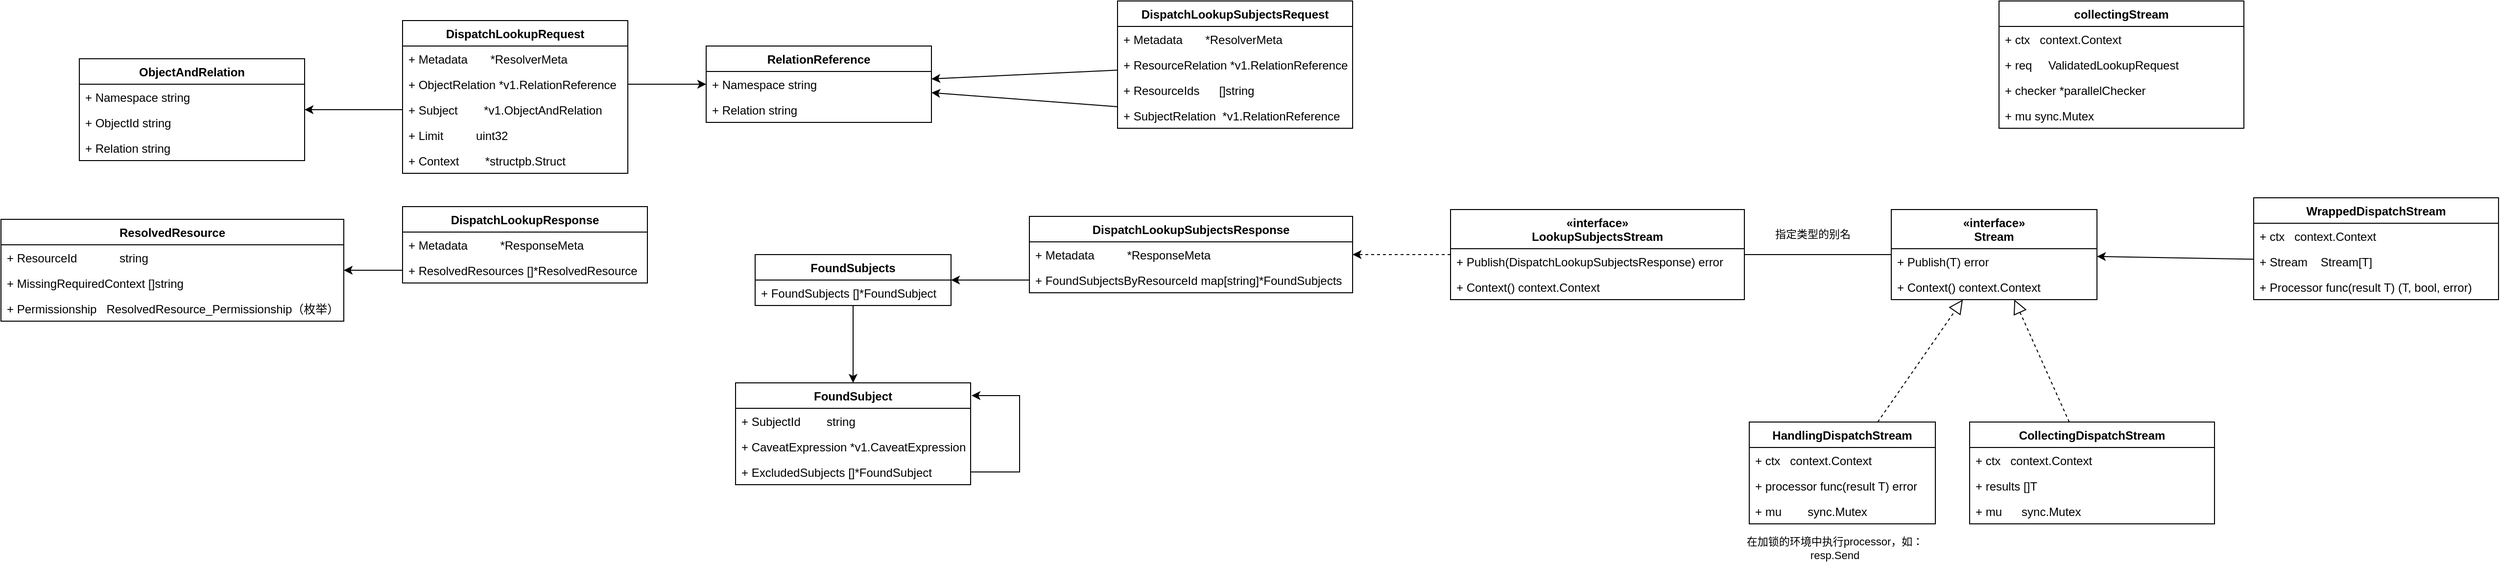 <mxfile version="21.7.0" type="github">
  <diagram name="Page-1" id="iC0thgxUVYK__gPRpz_t">
    <mxGraphModel dx="3787" dy="873" grid="1" gridSize="10" guides="1" tooltips="1" connect="1" arrows="1" fold="1" page="1" pageScale="1" pageWidth="827" pageHeight="1169" math="0" shadow="0">
      <root>
        <mxCell id="0" />
        <mxCell id="1" parent="0" />
        <mxCell id="QsHsOB6f3jQ-lLUn1vhu-1" value="DispatchLookupRequest" style="swimlane;fontStyle=1;align=center;verticalAlign=top;childLayout=stackLayout;horizontal=1;startSize=26;horizontalStack=0;resizeParent=1;resizeParentMax=0;resizeLast=0;collapsible=1;marginBottom=0;" vertex="1" parent="1">
          <mxGeometry x="-1810" y="1180" width="230" height="156" as="geometry" />
        </mxCell>
        <mxCell id="QsHsOB6f3jQ-lLUn1vhu-2" value="+ Metadata       *ResolverMeta" style="text;strokeColor=none;fillColor=none;align=left;verticalAlign=top;spacingLeft=4;spacingRight=4;overflow=hidden;rotatable=0;points=[[0,0.5],[1,0.5]];portConstraint=eastwest;" vertex="1" parent="QsHsOB6f3jQ-lLUn1vhu-1">
          <mxGeometry y="26" width="230" height="26" as="geometry" />
        </mxCell>
        <mxCell id="QsHsOB6f3jQ-lLUn1vhu-3" value="+ ObjectRelation *v1.RelationReference" style="text;strokeColor=none;fillColor=none;align=left;verticalAlign=top;spacingLeft=4;spacingRight=4;overflow=hidden;rotatable=0;points=[[0,0.5],[1,0.5]];portConstraint=eastwest;" vertex="1" parent="QsHsOB6f3jQ-lLUn1vhu-1">
          <mxGeometry y="52" width="230" height="26" as="geometry" />
        </mxCell>
        <mxCell id="QsHsOB6f3jQ-lLUn1vhu-4" value="+ Subject        *v1.ObjectAndRelation" style="text;strokeColor=none;fillColor=none;align=left;verticalAlign=top;spacingLeft=4;spacingRight=4;overflow=hidden;rotatable=0;points=[[0,0.5],[1,0.5]];portConstraint=eastwest;" vertex="1" parent="QsHsOB6f3jQ-lLUn1vhu-1">
          <mxGeometry y="78" width="230" height="26" as="geometry" />
        </mxCell>
        <mxCell id="QsHsOB6f3jQ-lLUn1vhu-6" value="+ Limit          uint32" style="text;strokeColor=none;fillColor=none;align=left;verticalAlign=top;spacingLeft=4;spacingRight=4;overflow=hidden;rotatable=0;points=[[0,0.5],[1,0.5]];portConstraint=eastwest;" vertex="1" parent="QsHsOB6f3jQ-lLUn1vhu-1">
          <mxGeometry y="104" width="230" height="26" as="geometry" />
        </mxCell>
        <mxCell id="QsHsOB6f3jQ-lLUn1vhu-5" value="+ Context        *structpb.Struct" style="text;strokeColor=none;fillColor=none;align=left;verticalAlign=top;spacingLeft=4;spacingRight=4;overflow=hidden;rotatable=0;points=[[0,0.5],[1,0.5]];portConstraint=eastwest;" vertex="1" parent="QsHsOB6f3jQ-lLUn1vhu-1">
          <mxGeometry y="130" width="230" height="26" as="geometry" />
        </mxCell>
        <mxCell id="QsHsOB6f3jQ-lLUn1vhu-7" value="RelationReference" style="swimlane;fontStyle=1;align=center;verticalAlign=top;childLayout=stackLayout;horizontal=1;startSize=26;horizontalStack=0;resizeParent=1;resizeParentMax=0;resizeLast=0;collapsible=1;marginBottom=0;" vertex="1" parent="1">
          <mxGeometry x="-1500" y="1206" width="230" height="78" as="geometry" />
        </mxCell>
        <mxCell id="QsHsOB6f3jQ-lLUn1vhu-8" value="+ Namespace string" style="text;strokeColor=none;fillColor=none;align=left;verticalAlign=top;spacingLeft=4;spacingRight=4;overflow=hidden;rotatable=0;points=[[0,0.5],[1,0.5]];portConstraint=eastwest;" vertex="1" parent="QsHsOB6f3jQ-lLUn1vhu-7">
          <mxGeometry y="26" width="230" height="26" as="geometry" />
        </mxCell>
        <mxCell id="QsHsOB6f3jQ-lLUn1vhu-9" value="+ Relation string" style="text;strokeColor=none;fillColor=none;align=left;verticalAlign=top;spacingLeft=4;spacingRight=4;overflow=hidden;rotatable=0;points=[[0,0.5],[1,0.5]];portConstraint=eastwest;" vertex="1" parent="QsHsOB6f3jQ-lLUn1vhu-7">
          <mxGeometry y="52" width="230" height="26" as="geometry" />
        </mxCell>
        <mxCell id="QsHsOB6f3jQ-lLUn1vhu-13" style="rounded=0;orthogonalLoop=1;jettySize=auto;html=1;strokeColor=default;" edge="1" parent="1" source="QsHsOB6f3jQ-lLUn1vhu-3" target="QsHsOB6f3jQ-lLUn1vhu-7">
          <mxGeometry relative="1" as="geometry" />
        </mxCell>
        <mxCell id="QsHsOB6f3jQ-lLUn1vhu-14" value="ObjectAndRelation" style="swimlane;fontStyle=1;align=center;verticalAlign=top;childLayout=stackLayout;horizontal=1;startSize=26;horizontalStack=0;resizeParent=1;resizeParentMax=0;resizeLast=0;collapsible=1;marginBottom=0;" vertex="1" parent="1">
          <mxGeometry x="-2140" y="1219" width="230" height="104" as="geometry" />
        </mxCell>
        <mxCell id="QsHsOB6f3jQ-lLUn1vhu-17" value="+ Namespace string" style="text;strokeColor=none;fillColor=none;align=left;verticalAlign=top;spacingLeft=4;spacingRight=4;overflow=hidden;rotatable=0;points=[[0,0.5],[1,0.5]];portConstraint=eastwest;" vertex="1" parent="QsHsOB6f3jQ-lLUn1vhu-14">
          <mxGeometry y="26" width="230" height="26" as="geometry" />
        </mxCell>
        <mxCell id="QsHsOB6f3jQ-lLUn1vhu-15" value="+ ObjectId string" style="text;strokeColor=none;fillColor=none;align=left;verticalAlign=top;spacingLeft=4;spacingRight=4;overflow=hidden;rotatable=0;points=[[0,0.5],[1,0.5]];portConstraint=eastwest;" vertex="1" parent="QsHsOB6f3jQ-lLUn1vhu-14">
          <mxGeometry y="52" width="230" height="26" as="geometry" />
        </mxCell>
        <mxCell id="QsHsOB6f3jQ-lLUn1vhu-16" value="+ Relation string" style="text;strokeColor=none;fillColor=none;align=left;verticalAlign=top;spacingLeft=4;spacingRight=4;overflow=hidden;rotatable=0;points=[[0,0.5],[1,0.5]];portConstraint=eastwest;" vertex="1" parent="QsHsOB6f3jQ-lLUn1vhu-14">
          <mxGeometry y="78" width="230" height="26" as="geometry" />
        </mxCell>
        <mxCell id="QsHsOB6f3jQ-lLUn1vhu-18" style="edgeStyle=none;shape=connector;rounded=0;orthogonalLoop=1;jettySize=auto;html=1;labelBackgroundColor=default;strokeColor=default;fontFamily=Helvetica;fontSize=11;fontColor=default;endArrow=classic;" edge="1" parent="1" source="QsHsOB6f3jQ-lLUn1vhu-4" target="QsHsOB6f3jQ-lLUn1vhu-14">
          <mxGeometry relative="1" as="geometry" />
        </mxCell>
        <mxCell id="QsHsOB6f3jQ-lLUn1vhu-19" value="DispatchLookupResponse" style="swimlane;fontStyle=1;align=center;verticalAlign=top;childLayout=stackLayout;horizontal=1;startSize=26;horizontalStack=0;resizeParent=1;resizeParentMax=0;resizeLast=0;collapsible=1;marginBottom=0;" vertex="1" parent="1">
          <mxGeometry x="-1810" y="1370" width="250" height="78" as="geometry" />
        </mxCell>
        <mxCell id="QsHsOB6f3jQ-lLUn1vhu-20" value="+ Metadata          *ResponseMeta" style="text;strokeColor=none;fillColor=none;align=left;verticalAlign=top;spacingLeft=4;spacingRight=4;overflow=hidden;rotatable=0;points=[[0,0.5],[1,0.5]];portConstraint=eastwest;" vertex="1" parent="QsHsOB6f3jQ-lLUn1vhu-19">
          <mxGeometry y="26" width="250" height="26" as="geometry" />
        </mxCell>
        <mxCell id="QsHsOB6f3jQ-lLUn1vhu-21" value="+ ResolvedResources []*ResolvedResource" style="text;strokeColor=none;fillColor=none;align=left;verticalAlign=top;spacingLeft=4;spacingRight=4;overflow=hidden;rotatable=0;points=[[0,0.5],[1,0.5]];portConstraint=eastwest;" vertex="1" parent="QsHsOB6f3jQ-lLUn1vhu-19">
          <mxGeometry y="52" width="250" height="26" as="geometry" />
        </mxCell>
        <mxCell id="QsHsOB6f3jQ-lLUn1vhu-25" value="ResolvedResource" style="swimlane;fontStyle=1;align=center;verticalAlign=top;childLayout=stackLayout;horizontal=1;startSize=26;horizontalStack=0;resizeParent=1;resizeParentMax=0;resizeLast=0;collapsible=1;marginBottom=0;" vertex="1" parent="1">
          <mxGeometry x="-2220" y="1383" width="350" height="104" as="geometry" />
        </mxCell>
        <mxCell id="QsHsOB6f3jQ-lLUn1vhu-26" value="+ ResourceId             string" style="text;strokeColor=none;fillColor=none;align=left;verticalAlign=top;spacingLeft=4;spacingRight=4;overflow=hidden;rotatable=0;points=[[0,0.5],[1,0.5]];portConstraint=eastwest;" vertex="1" parent="QsHsOB6f3jQ-lLUn1vhu-25">
          <mxGeometry y="26" width="350" height="26" as="geometry" />
        </mxCell>
        <mxCell id="QsHsOB6f3jQ-lLUn1vhu-27" value="+ MissingRequiredContext []string" style="text;strokeColor=none;fillColor=none;align=left;verticalAlign=top;spacingLeft=4;spacingRight=4;overflow=hidden;rotatable=0;points=[[0,0.5],[1,0.5]];portConstraint=eastwest;" vertex="1" parent="QsHsOB6f3jQ-lLUn1vhu-25">
          <mxGeometry y="52" width="350" height="26" as="geometry" />
        </mxCell>
        <mxCell id="QsHsOB6f3jQ-lLUn1vhu-28" value="+ Permissionship   ResolvedResource_Permissionship（枚举）" style="text;strokeColor=none;fillColor=none;align=left;verticalAlign=top;spacingLeft=4;spacingRight=4;overflow=hidden;rotatable=0;points=[[0,0.5],[1,0.5]];portConstraint=eastwest;" vertex="1" parent="QsHsOB6f3jQ-lLUn1vhu-25">
          <mxGeometry y="78" width="350" height="26" as="geometry" />
        </mxCell>
        <mxCell id="QsHsOB6f3jQ-lLUn1vhu-29" style="edgeStyle=none;shape=connector;rounded=0;orthogonalLoop=1;jettySize=auto;html=1;labelBackgroundColor=default;strokeColor=default;fontFamily=Helvetica;fontSize=11;fontColor=default;endArrow=classic;" edge="1" parent="1" source="QsHsOB6f3jQ-lLUn1vhu-21" target="QsHsOB6f3jQ-lLUn1vhu-25">
          <mxGeometry relative="1" as="geometry" />
        </mxCell>
        <mxCell id="QsHsOB6f3jQ-lLUn1vhu-30" value="DispatchLookupSubjectsRequest" style="swimlane;fontStyle=1;align=center;verticalAlign=top;childLayout=stackLayout;horizontal=1;startSize=26;horizontalStack=0;resizeParent=1;resizeParentMax=0;resizeLast=0;collapsible=1;marginBottom=0;" vertex="1" parent="1">
          <mxGeometry x="-1080" y="1160" width="240" height="130" as="geometry" />
        </mxCell>
        <mxCell id="QsHsOB6f3jQ-lLUn1vhu-31" value="+ Metadata       *ResolverMeta" style="text;strokeColor=none;fillColor=none;align=left;verticalAlign=top;spacingLeft=4;spacingRight=4;overflow=hidden;rotatable=0;points=[[0,0.5],[1,0.5]];portConstraint=eastwest;" vertex="1" parent="QsHsOB6f3jQ-lLUn1vhu-30">
          <mxGeometry y="26" width="240" height="26" as="geometry" />
        </mxCell>
        <mxCell id="QsHsOB6f3jQ-lLUn1vhu-32" value="+ ResourceRelation *v1.RelationReference" style="text;strokeColor=none;fillColor=none;align=left;verticalAlign=top;spacingLeft=4;spacingRight=4;overflow=hidden;rotatable=0;points=[[0,0.5],[1,0.5]];portConstraint=eastwest;" vertex="1" parent="QsHsOB6f3jQ-lLUn1vhu-30">
          <mxGeometry y="52" width="240" height="26" as="geometry" />
        </mxCell>
        <mxCell id="QsHsOB6f3jQ-lLUn1vhu-33" value="+ ResourceIds      []string" style="text;strokeColor=none;fillColor=none;align=left;verticalAlign=top;spacingLeft=4;spacingRight=4;overflow=hidden;rotatable=0;points=[[0,0.5],[1,0.5]];portConstraint=eastwest;" vertex="1" parent="QsHsOB6f3jQ-lLUn1vhu-30">
          <mxGeometry y="78" width="240" height="26" as="geometry" />
        </mxCell>
        <mxCell id="QsHsOB6f3jQ-lLUn1vhu-34" value="+ SubjectRelation  *v1.RelationReference" style="text;strokeColor=none;fillColor=none;align=left;verticalAlign=top;spacingLeft=4;spacingRight=4;overflow=hidden;rotatable=0;points=[[0,0.5],[1,0.5]];portConstraint=eastwest;" vertex="1" parent="QsHsOB6f3jQ-lLUn1vhu-30">
          <mxGeometry y="104" width="240" height="26" as="geometry" />
        </mxCell>
        <mxCell id="QsHsOB6f3jQ-lLUn1vhu-36" style="edgeStyle=none;shape=connector;rounded=0;orthogonalLoop=1;jettySize=auto;html=1;labelBackgroundColor=default;strokeColor=default;fontFamily=Helvetica;fontSize=11;fontColor=default;endArrow=classic;" edge="1" parent="1" source="QsHsOB6f3jQ-lLUn1vhu-34" target="QsHsOB6f3jQ-lLUn1vhu-7">
          <mxGeometry relative="1" as="geometry" />
        </mxCell>
        <mxCell id="QsHsOB6f3jQ-lLUn1vhu-38" style="edgeStyle=none;shape=connector;rounded=0;orthogonalLoop=1;jettySize=auto;html=1;labelBackgroundColor=default;strokeColor=default;fontFamily=Helvetica;fontSize=11;fontColor=default;endArrow=classic;" edge="1" parent="1" source="QsHsOB6f3jQ-lLUn1vhu-32" target="QsHsOB6f3jQ-lLUn1vhu-7">
          <mxGeometry relative="1" as="geometry" />
        </mxCell>
        <mxCell id="QsHsOB6f3jQ-lLUn1vhu-39" value="«interface»&#xa;Stream" style="swimlane;fontStyle=1;align=center;verticalAlign=top;childLayout=stackLayout;horizontal=1;startSize=40;horizontalStack=0;resizeParent=1;resizeParentMax=0;resizeLast=0;collapsible=1;marginBottom=0;" vertex="1" parent="1">
          <mxGeometry x="-290" y="1373" width="210" height="92" as="geometry" />
        </mxCell>
        <mxCell id="QsHsOB6f3jQ-lLUn1vhu-40" value="+ Publish(T) error" style="text;strokeColor=none;fillColor=none;align=left;verticalAlign=top;spacingLeft=4;spacingRight=4;overflow=hidden;rotatable=0;points=[[0,0.5],[1,0.5]];portConstraint=eastwest;" vertex="1" parent="QsHsOB6f3jQ-lLUn1vhu-39">
          <mxGeometry y="40" width="210" height="26" as="geometry" />
        </mxCell>
        <mxCell id="QsHsOB6f3jQ-lLUn1vhu-41" value="+ Context() context.Context" style="text;strokeColor=none;fillColor=none;align=left;verticalAlign=top;spacingLeft=4;spacingRight=4;overflow=hidden;rotatable=0;points=[[0,0.5],[1,0.5]];portConstraint=eastwest;" vertex="1" parent="QsHsOB6f3jQ-lLUn1vhu-39">
          <mxGeometry y="66" width="210" height="26" as="geometry" />
        </mxCell>
        <mxCell id="QsHsOB6f3jQ-lLUn1vhu-42" value="WrappedDispatchStream" style="swimlane;fontStyle=1;align=center;verticalAlign=top;childLayout=stackLayout;horizontal=1;startSize=26;horizontalStack=0;resizeParent=1;resizeParentMax=0;resizeLast=0;collapsible=1;marginBottom=0;" vertex="1" parent="1">
          <mxGeometry x="80" y="1361" width="250" height="104" as="geometry" />
        </mxCell>
        <mxCell id="QsHsOB6f3jQ-lLUn1vhu-43" value="+ ctx   context.Context" style="text;strokeColor=none;fillColor=none;align=left;verticalAlign=top;spacingLeft=4;spacingRight=4;overflow=hidden;rotatable=0;points=[[0,0.5],[1,0.5]];portConstraint=eastwest;" vertex="1" parent="QsHsOB6f3jQ-lLUn1vhu-42">
          <mxGeometry y="26" width="250" height="26" as="geometry" />
        </mxCell>
        <mxCell id="QsHsOB6f3jQ-lLUn1vhu-44" value="+ Stream    Stream[T]" style="text;strokeColor=none;fillColor=none;align=left;verticalAlign=top;spacingLeft=4;spacingRight=4;overflow=hidden;rotatable=0;points=[[0,0.5],[1,0.5]];portConstraint=eastwest;" vertex="1" parent="QsHsOB6f3jQ-lLUn1vhu-42">
          <mxGeometry y="52" width="250" height="26" as="geometry" />
        </mxCell>
        <mxCell id="QsHsOB6f3jQ-lLUn1vhu-45" value="+ Processor func(result T) (T, bool, error)" style="text;strokeColor=none;fillColor=none;align=left;verticalAlign=top;spacingLeft=4;spacingRight=4;overflow=hidden;rotatable=0;points=[[0,0.5],[1,0.5]];portConstraint=eastwest;" vertex="1" parent="QsHsOB6f3jQ-lLUn1vhu-42">
          <mxGeometry y="78" width="250" height="26" as="geometry" />
        </mxCell>
        <mxCell id="QsHsOB6f3jQ-lLUn1vhu-46" value="CollectingDispatchStream" style="swimlane;fontStyle=1;align=center;verticalAlign=top;childLayout=stackLayout;horizontal=1;startSize=26;horizontalStack=0;resizeParent=1;resizeParentMax=0;resizeLast=0;collapsible=1;marginBottom=0;" vertex="1" parent="1">
          <mxGeometry x="-210" y="1590" width="250" height="104" as="geometry" />
        </mxCell>
        <mxCell id="QsHsOB6f3jQ-lLUn1vhu-47" value="+ ctx   context.Context" style="text;strokeColor=none;fillColor=none;align=left;verticalAlign=top;spacingLeft=4;spacingRight=4;overflow=hidden;rotatable=0;points=[[0,0.5],[1,0.5]];portConstraint=eastwest;" vertex="1" parent="QsHsOB6f3jQ-lLUn1vhu-46">
          <mxGeometry y="26" width="250" height="26" as="geometry" />
        </mxCell>
        <mxCell id="QsHsOB6f3jQ-lLUn1vhu-48" value="+ results []T" style="text;strokeColor=none;fillColor=none;align=left;verticalAlign=top;spacingLeft=4;spacingRight=4;overflow=hidden;rotatable=0;points=[[0,0.5],[1,0.5]];portConstraint=eastwest;" vertex="1" parent="QsHsOB6f3jQ-lLUn1vhu-46">
          <mxGeometry y="52" width="250" height="26" as="geometry" />
        </mxCell>
        <mxCell id="QsHsOB6f3jQ-lLUn1vhu-49" value="+ mu      sync.Mutex" style="text;strokeColor=none;fillColor=none;align=left;verticalAlign=top;spacingLeft=4;spacingRight=4;overflow=hidden;rotatable=0;points=[[0,0.5],[1,0.5]];portConstraint=eastwest;" vertex="1" parent="QsHsOB6f3jQ-lLUn1vhu-46">
          <mxGeometry y="78" width="250" height="26" as="geometry" />
        </mxCell>
        <mxCell id="QsHsOB6f3jQ-lLUn1vhu-51" value="collectingStream" style="swimlane;fontStyle=1;align=center;verticalAlign=top;childLayout=stackLayout;horizontal=1;startSize=26;horizontalStack=0;resizeParent=1;resizeParentMax=0;resizeLast=0;collapsible=1;marginBottom=0;" vertex="1" parent="1">
          <mxGeometry x="-180" y="1160" width="250" height="130" as="geometry" />
        </mxCell>
        <mxCell id="QsHsOB6f3jQ-lLUn1vhu-52" value="+ ctx   context.Context" style="text;strokeColor=none;fillColor=none;align=left;verticalAlign=top;spacingLeft=4;spacingRight=4;overflow=hidden;rotatable=0;points=[[0,0.5],[1,0.5]];portConstraint=eastwest;" vertex="1" parent="QsHsOB6f3jQ-lLUn1vhu-51">
          <mxGeometry y="26" width="250" height="26" as="geometry" />
        </mxCell>
        <mxCell id="QsHsOB6f3jQ-lLUn1vhu-53" value="+ req     ValidatedLookupRequest" style="text;strokeColor=none;fillColor=none;align=left;verticalAlign=top;spacingLeft=4;spacingRight=4;overflow=hidden;rotatable=0;points=[[0,0.5],[1,0.5]];portConstraint=eastwest;" vertex="1" parent="QsHsOB6f3jQ-lLUn1vhu-51">
          <mxGeometry y="52" width="250" height="26" as="geometry" />
        </mxCell>
        <mxCell id="QsHsOB6f3jQ-lLUn1vhu-54" value="+ checker *parallelChecker" style="text;strokeColor=none;fillColor=none;align=left;verticalAlign=top;spacingLeft=4;spacingRight=4;overflow=hidden;rotatable=0;points=[[0,0.5],[1,0.5]];portConstraint=eastwest;" vertex="1" parent="QsHsOB6f3jQ-lLUn1vhu-51">
          <mxGeometry y="78" width="250" height="26" as="geometry" />
        </mxCell>
        <mxCell id="QsHsOB6f3jQ-lLUn1vhu-55" value="+ mu sync.Mutex" style="text;strokeColor=none;fillColor=none;align=left;verticalAlign=top;spacingLeft=4;spacingRight=4;overflow=hidden;rotatable=0;points=[[0,0.5],[1,0.5]];portConstraint=eastwest;" vertex="1" parent="QsHsOB6f3jQ-lLUn1vhu-51">
          <mxGeometry y="104" width="250" height="26" as="geometry" />
        </mxCell>
        <mxCell id="QsHsOB6f3jQ-lLUn1vhu-56" value="" style="endArrow=block;dashed=1;endFill=0;endSize=12;html=1;" edge="1" parent="1" source="QsHsOB6f3jQ-lLUn1vhu-46" target="QsHsOB6f3jQ-lLUn1vhu-39">
          <mxGeometry width="160" relative="1" as="geometry">
            <mxPoint x="-545" y="1846" as="sourcePoint" />
            <mxPoint x="-545" y="1638" as="targetPoint" />
          </mxGeometry>
        </mxCell>
        <mxCell id="QsHsOB6f3jQ-lLUn1vhu-79" style="edgeStyle=none;shape=connector;rounded=0;orthogonalLoop=1;jettySize=auto;html=1;entryX=1;entryY=0.5;entryDx=0;entryDy=0;labelBackgroundColor=default;strokeColor=default;fontFamily=Helvetica;fontSize=11;fontColor=default;endArrow=classic;dashed=1;" edge="1" parent="1" source="QsHsOB6f3jQ-lLUn1vhu-80" target="QsHsOB6f3jQ-lLUn1vhu-67">
          <mxGeometry relative="1" as="geometry">
            <mxPoint x="-740" y="1419" as="sourcePoint" />
          </mxGeometry>
        </mxCell>
        <mxCell id="QsHsOB6f3jQ-lLUn1vhu-66" value="DispatchLookupSubjectsResponse" style="swimlane;fontStyle=1;align=center;verticalAlign=top;childLayout=stackLayout;horizontal=1;startSize=26;horizontalStack=0;resizeParent=1;resizeParentMax=0;resizeLast=0;collapsible=1;marginBottom=0;" vertex="1" parent="1">
          <mxGeometry x="-1170" y="1380" width="330" height="78" as="geometry" />
        </mxCell>
        <mxCell id="QsHsOB6f3jQ-lLUn1vhu-67" value="+ Metadata          *ResponseMeta" style="text;strokeColor=none;fillColor=none;align=left;verticalAlign=top;spacingLeft=4;spacingRight=4;overflow=hidden;rotatable=0;points=[[0,0.5],[1,0.5]];portConstraint=eastwest;" vertex="1" parent="QsHsOB6f3jQ-lLUn1vhu-66">
          <mxGeometry y="26" width="330" height="26" as="geometry" />
        </mxCell>
        <mxCell id="QsHsOB6f3jQ-lLUn1vhu-68" value="+ FoundSubjectsByResourceId map[string]*FoundSubjects" style="text;strokeColor=none;fillColor=none;align=left;verticalAlign=top;spacingLeft=4;spacingRight=4;overflow=hidden;rotatable=0;points=[[0,0.5],[1,0.5]];portConstraint=eastwest;" vertex="1" parent="QsHsOB6f3jQ-lLUn1vhu-66">
          <mxGeometry y="52" width="330" height="26" as="geometry" />
        </mxCell>
        <mxCell id="QsHsOB6f3jQ-lLUn1vhu-69" value="FoundSubjects" style="swimlane;fontStyle=1;align=center;verticalAlign=top;childLayout=stackLayout;horizontal=1;startSize=26;horizontalStack=0;resizeParent=1;resizeParentMax=0;resizeLast=0;collapsible=1;marginBottom=0;" vertex="1" parent="1">
          <mxGeometry x="-1450" y="1419" width="200" height="52" as="geometry" />
        </mxCell>
        <mxCell id="QsHsOB6f3jQ-lLUn1vhu-70" value="+ FoundSubjects []*FoundSubject" style="text;strokeColor=none;fillColor=none;align=left;verticalAlign=top;spacingLeft=4;spacingRight=4;overflow=hidden;rotatable=0;points=[[0,0.5],[1,0.5]];portConstraint=eastwest;" vertex="1" parent="QsHsOB6f3jQ-lLUn1vhu-69">
          <mxGeometry y="26" width="200" height="26" as="geometry" />
        </mxCell>
        <mxCell id="QsHsOB6f3jQ-lLUn1vhu-72" value="FoundSubject" style="swimlane;fontStyle=1;align=center;verticalAlign=top;childLayout=stackLayout;horizontal=1;startSize=26;horizontalStack=0;resizeParent=1;resizeParentMax=0;resizeLast=0;collapsible=1;marginBottom=0;" vertex="1" parent="1">
          <mxGeometry x="-1470" y="1550" width="240" height="104" as="geometry" />
        </mxCell>
        <mxCell id="QsHsOB6f3jQ-lLUn1vhu-73" value="+ SubjectId        string" style="text;strokeColor=none;fillColor=none;align=left;verticalAlign=top;spacingLeft=4;spacingRight=4;overflow=hidden;rotatable=0;points=[[0,0.5],[1,0.5]];portConstraint=eastwest;" vertex="1" parent="QsHsOB6f3jQ-lLUn1vhu-72">
          <mxGeometry y="26" width="240" height="26" as="geometry" />
        </mxCell>
        <mxCell id="QsHsOB6f3jQ-lLUn1vhu-74" value="+ CaveatExpression *v1.CaveatExpression" style="text;strokeColor=none;fillColor=none;align=left;verticalAlign=top;spacingLeft=4;spacingRight=4;overflow=hidden;rotatable=0;points=[[0,0.5],[1,0.5]];portConstraint=eastwest;" vertex="1" parent="QsHsOB6f3jQ-lLUn1vhu-72">
          <mxGeometry y="52" width="240" height="26" as="geometry" />
        </mxCell>
        <mxCell id="QsHsOB6f3jQ-lLUn1vhu-76" style="edgeStyle=orthogonalEdgeStyle;shape=connector;rounded=0;orthogonalLoop=1;jettySize=auto;html=1;labelBackgroundColor=default;strokeColor=default;fontFamily=Helvetica;fontSize=11;fontColor=default;endArrow=classic;entryX=1.004;entryY=0.125;entryDx=0;entryDy=0;entryPerimeter=0;" edge="1" parent="QsHsOB6f3jQ-lLUn1vhu-72" source="QsHsOB6f3jQ-lLUn1vhu-75" target="QsHsOB6f3jQ-lLUn1vhu-72">
          <mxGeometry relative="1" as="geometry">
            <mxPoint x="380" y="80" as="targetPoint" />
            <Array as="points">
              <mxPoint x="290" y="91" />
              <mxPoint x="290" y="13" />
            </Array>
          </mxGeometry>
        </mxCell>
        <mxCell id="QsHsOB6f3jQ-lLUn1vhu-75" value="+ ExcludedSubjects []*FoundSubject" style="text;strokeColor=none;fillColor=none;align=left;verticalAlign=top;spacingLeft=4;spacingRight=4;overflow=hidden;rotatable=0;points=[[0,0.5],[1,0.5]];portConstraint=eastwest;" vertex="1" parent="QsHsOB6f3jQ-lLUn1vhu-72">
          <mxGeometry y="78" width="240" height="26" as="geometry" />
        </mxCell>
        <mxCell id="QsHsOB6f3jQ-lLUn1vhu-77" style="edgeStyle=none;shape=connector;rounded=0;orthogonalLoop=1;jettySize=auto;html=1;labelBackgroundColor=default;strokeColor=default;fontFamily=Helvetica;fontSize=11;fontColor=default;endArrow=classic;" edge="1" parent="1" source="QsHsOB6f3jQ-lLUn1vhu-70" target="QsHsOB6f3jQ-lLUn1vhu-72">
          <mxGeometry relative="1" as="geometry" />
        </mxCell>
        <mxCell id="QsHsOB6f3jQ-lLUn1vhu-78" style="edgeStyle=none;shape=connector;rounded=0;orthogonalLoop=1;jettySize=auto;html=1;labelBackgroundColor=default;strokeColor=default;fontFamily=Helvetica;fontSize=11;fontColor=default;endArrow=classic;" edge="1" parent="1" source="QsHsOB6f3jQ-lLUn1vhu-68" target="QsHsOB6f3jQ-lLUn1vhu-69">
          <mxGeometry relative="1" as="geometry" />
        </mxCell>
        <mxCell id="QsHsOB6f3jQ-lLUn1vhu-89" style="edgeStyle=none;shape=connector;rounded=0;orthogonalLoop=1;jettySize=auto;html=1;labelBackgroundColor=default;strokeColor=default;fontFamily=Helvetica;fontSize=11;fontColor=default;endArrow=none;endFill=0;" edge="1" parent="1" source="QsHsOB6f3jQ-lLUn1vhu-80" target="QsHsOB6f3jQ-lLUn1vhu-39">
          <mxGeometry relative="1" as="geometry" />
        </mxCell>
        <mxCell id="QsHsOB6f3jQ-lLUn1vhu-80" value="«interface»&#xa;LookupSubjectsStream" style="swimlane;fontStyle=1;align=center;verticalAlign=top;childLayout=stackLayout;horizontal=1;startSize=40;horizontalStack=0;resizeParent=1;resizeParentMax=0;resizeLast=0;collapsible=1;marginBottom=0;" vertex="1" parent="1">
          <mxGeometry x="-740" y="1373" width="300" height="92" as="geometry" />
        </mxCell>
        <mxCell id="QsHsOB6f3jQ-lLUn1vhu-81" value="+ Publish(DispatchLookupSubjectsResponse) error" style="text;strokeColor=none;fillColor=none;align=left;verticalAlign=top;spacingLeft=4;spacingRight=4;overflow=hidden;rotatable=0;points=[[0,0.5],[1,0.5]];portConstraint=eastwest;" vertex="1" parent="QsHsOB6f3jQ-lLUn1vhu-80">
          <mxGeometry y="40" width="300" height="26" as="geometry" />
        </mxCell>
        <mxCell id="QsHsOB6f3jQ-lLUn1vhu-82" value="+ Context() context.Context" style="text;strokeColor=none;fillColor=none;align=left;verticalAlign=top;spacingLeft=4;spacingRight=4;overflow=hidden;rotatable=0;points=[[0,0.5],[1,0.5]];portConstraint=eastwest;" vertex="1" parent="QsHsOB6f3jQ-lLUn1vhu-80">
          <mxGeometry y="66" width="300" height="26" as="geometry" />
        </mxCell>
        <mxCell id="QsHsOB6f3jQ-lLUn1vhu-87" value="" style="endArrow=block;dashed=1;endFill=0;endSize=12;html=1;" edge="1" parent="1" source="QsHsOB6f3jQ-lLUn1vhu-83" target="QsHsOB6f3jQ-lLUn1vhu-39">
          <mxGeometry width="160" relative="1" as="geometry">
            <mxPoint x="-588" y="1196" as="sourcePoint" />
            <mxPoint x="-593" y="1108" as="targetPoint" />
          </mxGeometry>
        </mxCell>
        <mxCell id="QsHsOB6f3jQ-lLUn1vhu-90" value="指定类型的别名" style="text;html=1;strokeColor=none;fillColor=none;align=center;verticalAlign=middle;whiteSpace=wrap;rounded=0;fontSize=11;fontFamily=Helvetica;fontColor=default;" vertex="1" parent="1">
          <mxGeometry x="-420" y="1383" width="100" height="30" as="geometry" />
        </mxCell>
        <mxCell id="QsHsOB6f3jQ-lLUn1vhu-92" value="" style="group" vertex="1" connectable="0" parent="1">
          <mxGeometry x="-440" y="1590" width="195" height="144" as="geometry" />
        </mxCell>
        <mxCell id="QsHsOB6f3jQ-lLUn1vhu-83" value="HandlingDispatchStream" style="swimlane;fontStyle=1;align=center;verticalAlign=top;childLayout=stackLayout;horizontal=1;startSize=26;horizontalStack=0;resizeParent=1;resizeParentMax=0;resizeLast=0;collapsible=1;marginBottom=0;" vertex="1" parent="QsHsOB6f3jQ-lLUn1vhu-92">
          <mxGeometry x="5" width="190" height="104" as="geometry" />
        </mxCell>
        <mxCell id="QsHsOB6f3jQ-lLUn1vhu-84" value="+ ctx   context.Context" style="text;strokeColor=none;fillColor=none;align=left;verticalAlign=top;spacingLeft=4;spacingRight=4;overflow=hidden;rotatable=0;points=[[0,0.5],[1,0.5]];portConstraint=eastwest;" vertex="1" parent="QsHsOB6f3jQ-lLUn1vhu-83">
          <mxGeometry y="26" width="190" height="26" as="geometry" />
        </mxCell>
        <mxCell id="QsHsOB6f3jQ-lLUn1vhu-85" value="+ processor func(result T) error" style="text;strokeColor=none;fillColor=none;align=left;verticalAlign=top;spacingLeft=4;spacingRight=4;overflow=hidden;rotatable=0;points=[[0,0.5],[1,0.5]];portConstraint=eastwest;" vertex="1" parent="QsHsOB6f3jQ-lLUn1vhu-83">
          <mxGeometry y="52" width="190" height="26" as="geometry" />
        </mxCell>
        <mxCell id="QsHsOB6f3jQ-lLUn1vhu-86" value="+ mu        sync.Mutex" style="text;strokeColor=none;fillColor=none;align=left;verticalAlign=top;spacingLeft=4;spacingRight=4;overflow=hidden;rotatable=0;points=[[0,0.5],[1,0.5]];portConstraint=eastwest;" vertex="1" parent="QsHsOB6f3jQ-lLUn1vhu-83">
          <mxGeometry y="78" width="190" height="26" as="geometry" />
        </mxCell>
        <mxCell id="QsHsOB6f3jQ-lLUn1vhu-91" value="在加锁的环境中执行processor，如：resp.Send" style="text;html=1;strokeColor=none;fillColor=none;align=center;verticalAlign=middle;whiteSpace=wrap;rounded=0;fontSize=11;fontFamily=Helvetica;fontColor=default;" vertex="1" parent="QsHsOB6f3jQ-lLUn1vhu-92">
          <mxGeometry y="114" width="185" height="30" as="geometry" />
        </mxCell>
        <mxCell id="QsHsOB6f3jQ-lLUn1vhu-95" style="edgeStyle=none;shape=connector;rounded=0;orthogonalLoop=1;jettySize=auto;html=1;labelBackgroundColor=default;strokeColor=default;fontFamily=Helvetica;fontSize=11;fontColor=default;endArrow=classic;" edge="1" parent="1" source="QsHsOB6f3jQ-lLUn1vhu-44" target="QsHsOB6f3jQ-lLUn1vhu-39">
          <mxGeometry relative="1" as="geometry" />
        </mxCell>
      </root>
    </mxGraphModel>
  </diagram>
</mxfile>
